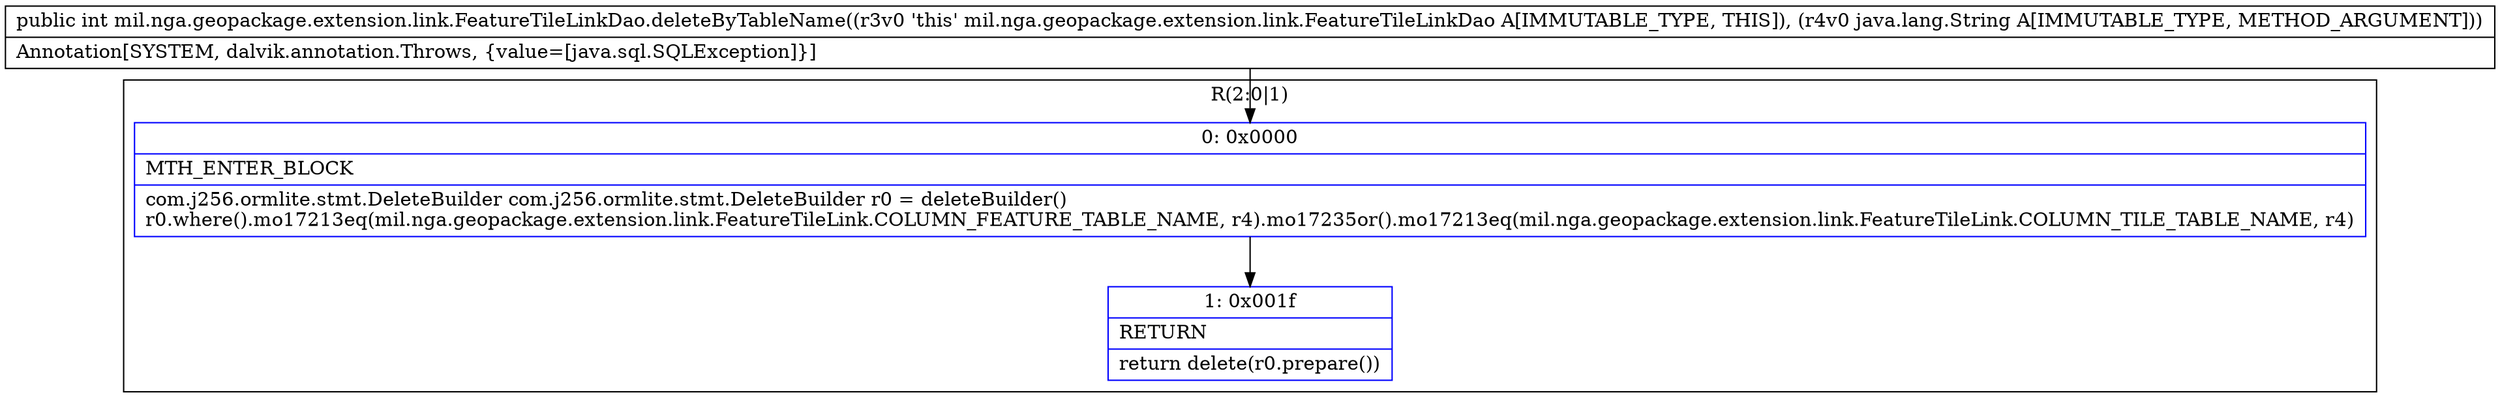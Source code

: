digraph "CFG formil.nga.geopackage.extension.link.FeatureTileLinkDao.deleteByTableName(Ljava\/lang\/String;)I" {
subgraph cluster_Region_674648044 {
label = "R(2:0|1)";
node [shape=record,color=blue];
Node_0 [shape=record,label="{0\:\ 0x0000|MTH_ENTER_BLOCK\l|com.j256.ormlite.stmt.DeleteBuilder com.j256.ormlite.stmt.DeleteBuilder r0 = deleteBuilder()\lr0.where().mo17213eq(mil.nga.geopackage.extension.link.FeatureTileLink.COLUMN_FEATURE_TABLE_NAME, r4).mo17235or().mo17213eq(mil.nga.geopackage.extension.link.FeatureTileLink.COLUMN_TILE_TABLE_NAME, r4)\l}"];
Node_1 [shape=record,label="{1\:\ 0x001f|RETURN\l|return delete(r0.prepare())\l}"];
}
MethodNode[shape=record,label="{public int mil.nga.geopackage.extension.link.FeatureTileLinkDao.deleteByTableName((r3v0 'this' mil.nga.geopackage.extension.link.FeatureTileLinkDao A[IMMUTABLE_TYPE, THIS]), (r4v0 java.lang.String A[IMMUTABLE_TYPE, METHOD_ARGUMENT]))  | Annotation[SYSTEM, dalvik.annotation.Throws, \{value=[java.sql.SQLException]\}]\l}"];
MethodNode -> Node_0;
Node_0 -> Node_1;
}

